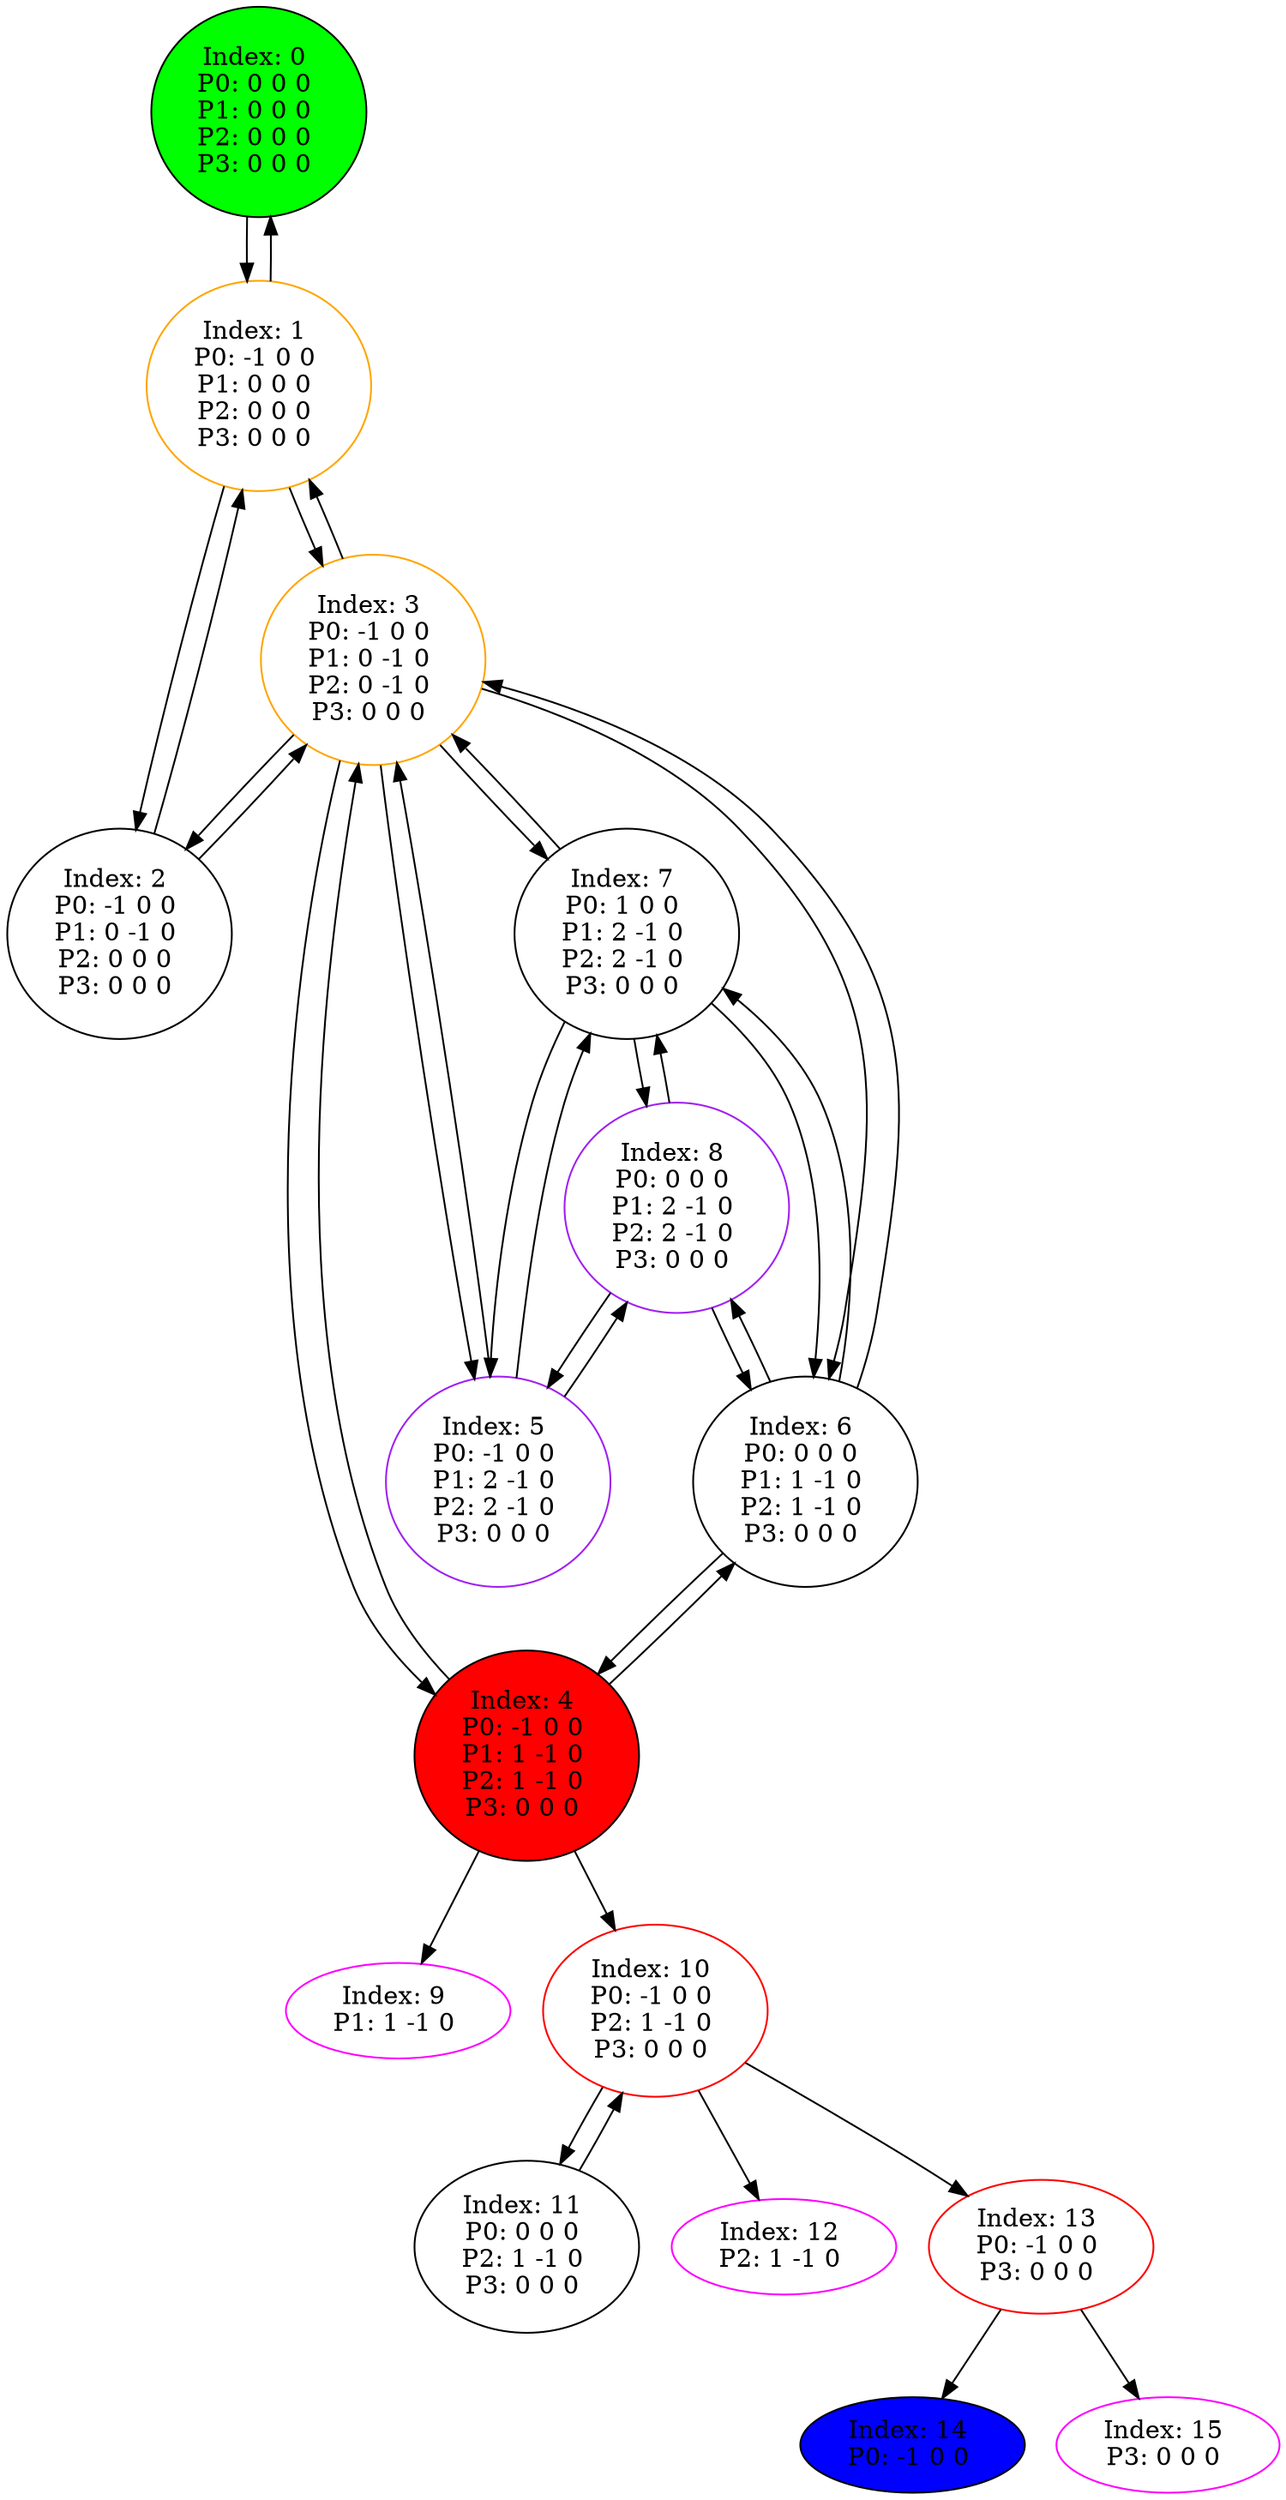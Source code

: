 digraph G {
color = "black"
0[label = "Index: 0 
P0: 0 0 0 
P1: 0 0 0 
P2: 0 0 0 
P3: 0 0 0 
", style="filled", fillcolor = "green"]
1[label = "Index: 1 
P0: -1 0 0 
P1: 0 0 0 
P2: 0 0 0 
P3: 0 0 0 
", color = "orange"]
2[label = "Index: 2 
P0: -1 0 0 
P1: 0 -1 0 
P2: 0 0 0 
P3: 0 0 0 
"]
3[label = "Index: 3 
P0: -1 0 0 
P1: 0 -1 0 
P2: 0 -1 0 
P3: 0 0 0 
", color = "orange"]
4[label = "Index: 4 
P0: -1 0 0 
P1: 1 -1 0 
P2: 1 -1 0 
P3: 0 0 0 
", style="filled", fillcolor = "red"]
5[label = "Index: 5 
P0: -1 0 0 
P1: 2 -1 0 
P2: 2 -1 0 
P3: 0 0 0 
", color = "purple"]
6[label = "Index: 6 
P0: 0 0 0 
P1: 1 -1 0 
P2: 1 -1 0 
P3: 0 0 0 
"]
7[label = "Index: 7 
P0: 1 0 0 
P1: 2 -1 0 
P2: 2 -1 0 
P3: 0 0 0 
"]
8[label = "Index: 8 
P0: 0 0 0 
P1: 2 -1 0 
P2: 2 -1 0 
P3: 0 0 0 
", color = "purple"]
9[label = "Index: 9 
P1: 1 -1 0 
", color = "fuchsia"]
10[label = "Index: 10 
P0: -1 0 0 
P2: 1 -1 0 
P3: 0 0 0 
", color = "red"]
11[label = "Index: 11 
P0: 0 0 0 
P2: 1 -1 0 
P3: 0 0 0 
"]
12[label = "Index: 12 
P2: 1 -1 0 
", color = "fuchsia"]
13[label = "Index: 13 
P0: -1 0 0 
P3: 0 0 0 
", color = "red"]
14[label = "Index: 14 
P0: -1 0 0 
", style="filled", fillcolor = "blue"]
15[label = "Index: 15 
P3: 0 0 0 
", color = "fuchsia"]
0 -> 1

1 -> 0
1 -> 2
1 -> 3

2 -> 1
2 -> 3

3 -> 1
3 -> 2
3 -> 4
3 -> 5
3 -> 6
3 -> 7

4 -> 3
4 -> 6
4 -> 10
4 -> 9

5 -> 3
5 -> 8
5 -> 7

6 -> 3
6 -> 4
6 -> 8
6 -> 7

7 -> 3
7 -> 5
7 -> 6
7 -> 8

8 -> 5
8 -> 6
8 -> 7

10 -> 11
10 -> 13
10 -> 12

11 -> 10

13 -> 15
13 -> 14

}
